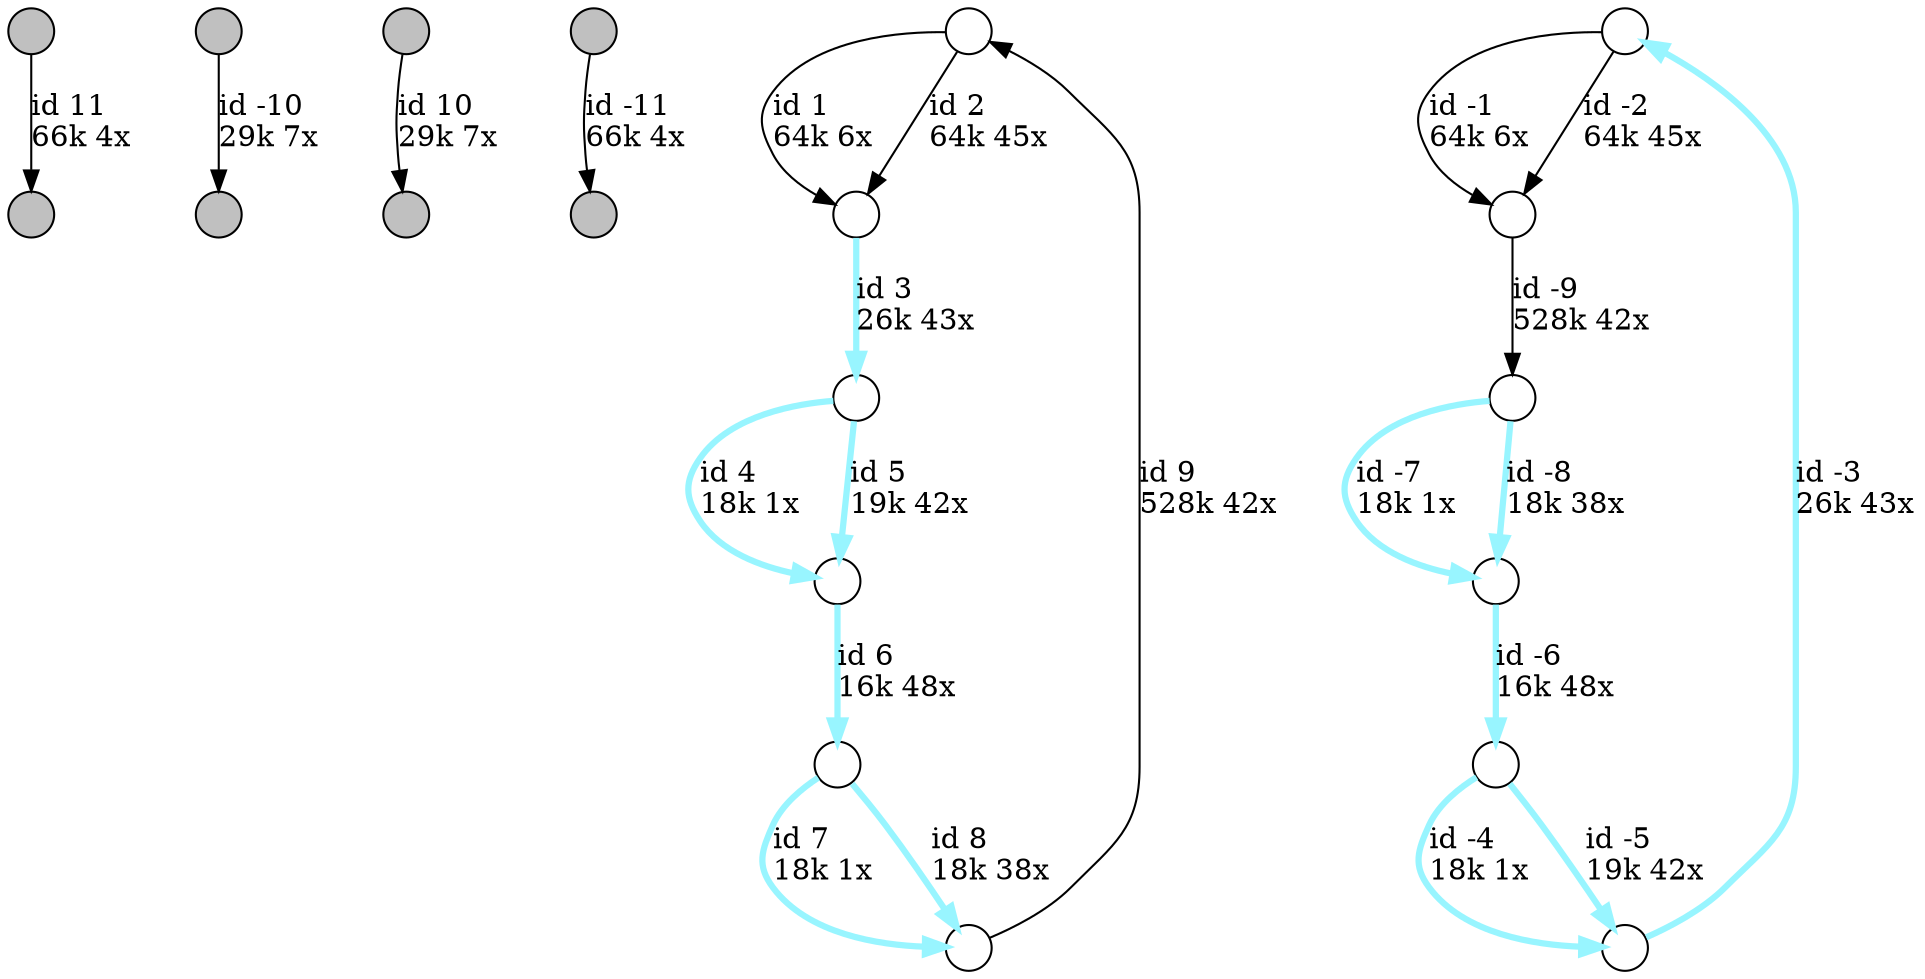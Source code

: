 digraph {
nodesep = 0.5;
node [shape = circle, label = "", height = 0.3];
"0" [style = "filled", fillcolor = "grey"];
"1" [style = "filled", fillcolor = "grey"];
"2" [style = "filled", fillcolor = "grey"];
"3" [style = "filled", fillcolor = "grey"];
"4" [style = "filled", fillcolor = "grey"];
"5" [style = "filled", fillcolor = "grey"];
"6" [style = "filled", fillcolor = "grey"];
"7" [style = "filled", fillcolor = "grey"];
"8" -> "9" [label = "id 1\l64k 6x", color = "black"] ;
"10" -> "11" [label = "id -1\l64k 6x", color = "black"] ;
"8" -> "9" [label = "id 2\l64k 45x", color = "black"] ;
"10" -> "11" [label = "id -2\l64k 45x", color = "black"] ;
"9" -> "12" [label = "id 3\l26k 43x", color = "cadetblue1" , penwidth = 3] ;
"13" -> "10" [label = "id -3\l26k 43x", color = "cadetblue1" , penwidth = 3] ;
"12" -> "14" [label = "id 4\l18k 1x", color = "cadetblue1" , penwidth = 3] ;
"15" -> "13" [label = "id -4\l18k 1x", color = "cadetblue1" , penwidth = 3] ;
"12" -> "14" [label = "id 5\l19k 42x", color = "cadetblue1" , penwidth = 3] ;
"15" -> "13" [label = "id -5\l19k 42x", color = "cadetblue1" , penwidth = 3] ;
"14" -> "16" [label = "id 6\l16k 48x", color = "cadetblue1" , penwidth = 3] ;
"17" -> "15" [label = "id -6\l16k 48x", color = "cadetblue1" , penwidth = 3] ;
"16" -> "18" [label = "id 7\l18k 1x", color = "cadetblue1" , penwidth = 3] ;
"19" -> "17" [label = "id -7\l18k 1x", color = "cadetblue1" , penwidth = 3] ;
"16" -> "18" [label = "id 8\l18k 38x", color = "cadetblue1" , penwidth = 3] ;
"19" -> "17" [label = "id -8\l18k 38x", color = "cadetblue1" , penwidth = 3] ;
"18" -> "8" [label = "id 9\l528k 42x", color = "black"] ;
"11" -> "19" [label = "id -9\l528k 42x", color = "black"] ;
"5" -> "2" [label = "id 10\l29k 7x", color = "black"] ;
"7" -> "1" [label = "id -10\l29k 7x", color = "black"] ;
"4" -> "0" [label = "id 11\l66k 4x", color = "black"] ;
"6" -> "3" [label = "id -11\l66k 4x", color = "black"] ;
}
